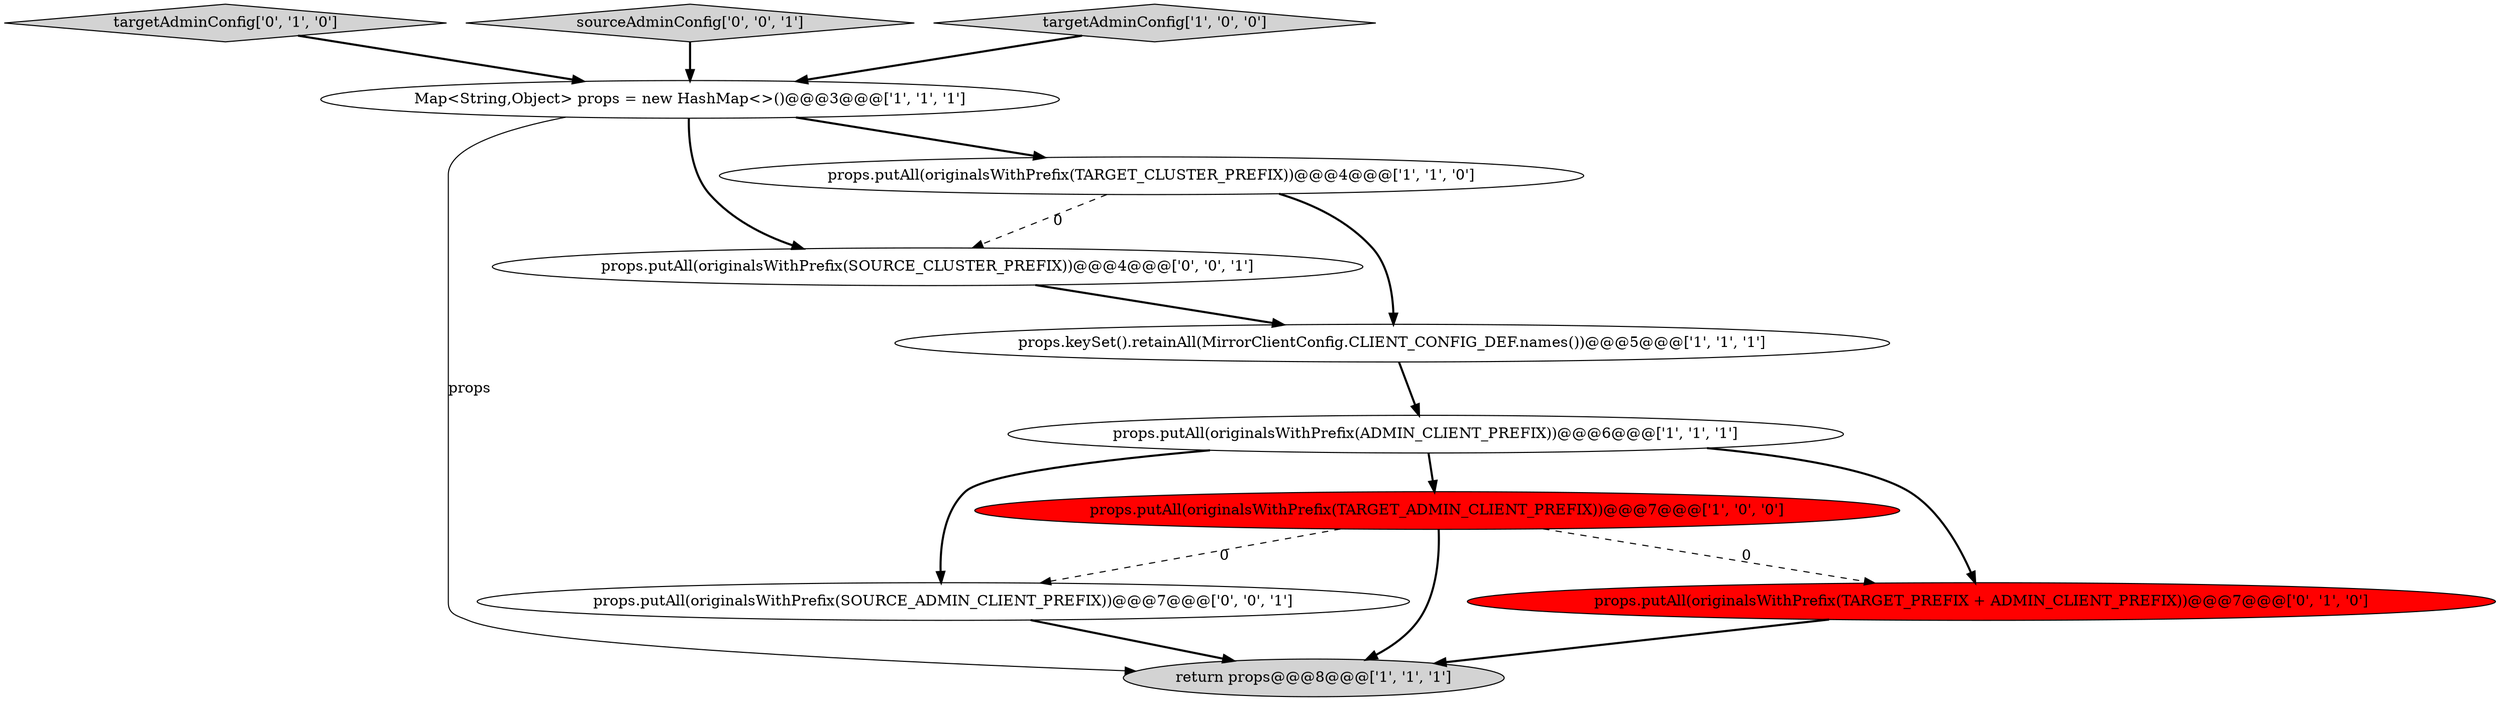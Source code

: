 digraph {
11 [style = filled, label = "props.putAll(originalsWithPrefix(SOURCE_ADMIN_CLIENT_PREFIX))@@@7@@@['0', '0', '1']", fillcolor = white, shape = ellipse image = "AAA0AAABBB3BBB"];
1 [style = filled, label = "return props@@@8@@@['1', '1', '1']", fillcolor = lightgray, shape = ellipse image = "AAA0AAABBB1BBB"];
8 [style = filled, label = "targetAdminConfig['0', '1', '0']", fillcolor = lightgray, shape = diamond image = "AAA0AAABBB2BBB"];
4 [style = filled, label = "props.keySet().retainAll(MirrorClientConfig.CLIENT_CONFIG_DEF.names())@@@5@@@['1', '1', '1']", fillcolor = white, shape = ellipse image = "AAA0AAABBB1BBB"];
2 [style = filled, label = "props.putAll(originalsWithPrefix(TARGET_ADMIN_CLIENT_PREFIX))@@@7@@@['1', '0', '0']", fillcolor = red, shape = ellipse image = "AAA1AAABBB1BBB"];
3 [style = filled, label = "Map<String,Object> props = new HashMap<>()@@@3@@@['1', '1', '1']", fillcolor = white, shape = ellipse image = "AAA0AAABBB1BBB"];
7 [style = filled, label = "props.putAll(originalsWithPrefix(TARGET_PREFIX + ADMIN_CLIENT_PREFIX))@@@7@@@['0', '1', '0']", fillcolor = red, shape = ellipse image = "AAA1AAABBB2BBB"];
9 [style = filled, label = "props.putAll(originalsWithPrefix(SOURCE_CLUSTER_PREFIX))@@@4@@@['0', '0', '1']", fillcolor = white, shape = ellipse image = "AAA0AAABBB3BBB"];
10 [style = filled, label = "sourceAdminConfig['0', '0', '1']", fillcolor = lightgray, shape = diamond image = "AAA0AAABBB3BBB"];
0 [style = filled, label = "targetAdminConfig['1', '0', '0']", fillcolor = lightgray, shape = diamond image = "AAA0AAABBB1BBB"];
5 [style = filled, label = "props.putAll(originalsWithPrefix(ADMIN_CLIENT_PREFIX))@@@6@@@['1', '1', '1']", fillcolor = white, shape = ellipse image = "AAA0AAABBB1BBB"];
6 [style = filled, label = "props.putAll(originalsWithPrefix(TARGET_CLUSTER_PREFIX))@@@4@@@['1', '1', '0']", fillcolor = white, shape = ellipse image = "AAA0AAABBB1BBB"];
0->3 [style = bold, label=""];
3->9 [style = bold, label=""];
5->7 [style = bold, label=""];
6->4 [style = bold, label=""];
3->6 [style = bold, label=""];
5->2 [style = bold, label=""];
5->11 [style = bold, label=""];
10->3 [style = bold, label=""];
3->1 [style = solid, label="props"];
7->1 [style = bold, label=""];
2->11 [style = dashed, label="0"];
6->9 [style = dashed, label="0"];
2->7 [style = dashed, label="0"];
11->1 [style = bold, label=""];
4->5 [style = bold, label=""];
2->1 [style = bold, label=""];
9->4 [style = bold, label=""];
8->3 [style = bold, label=""];
}
